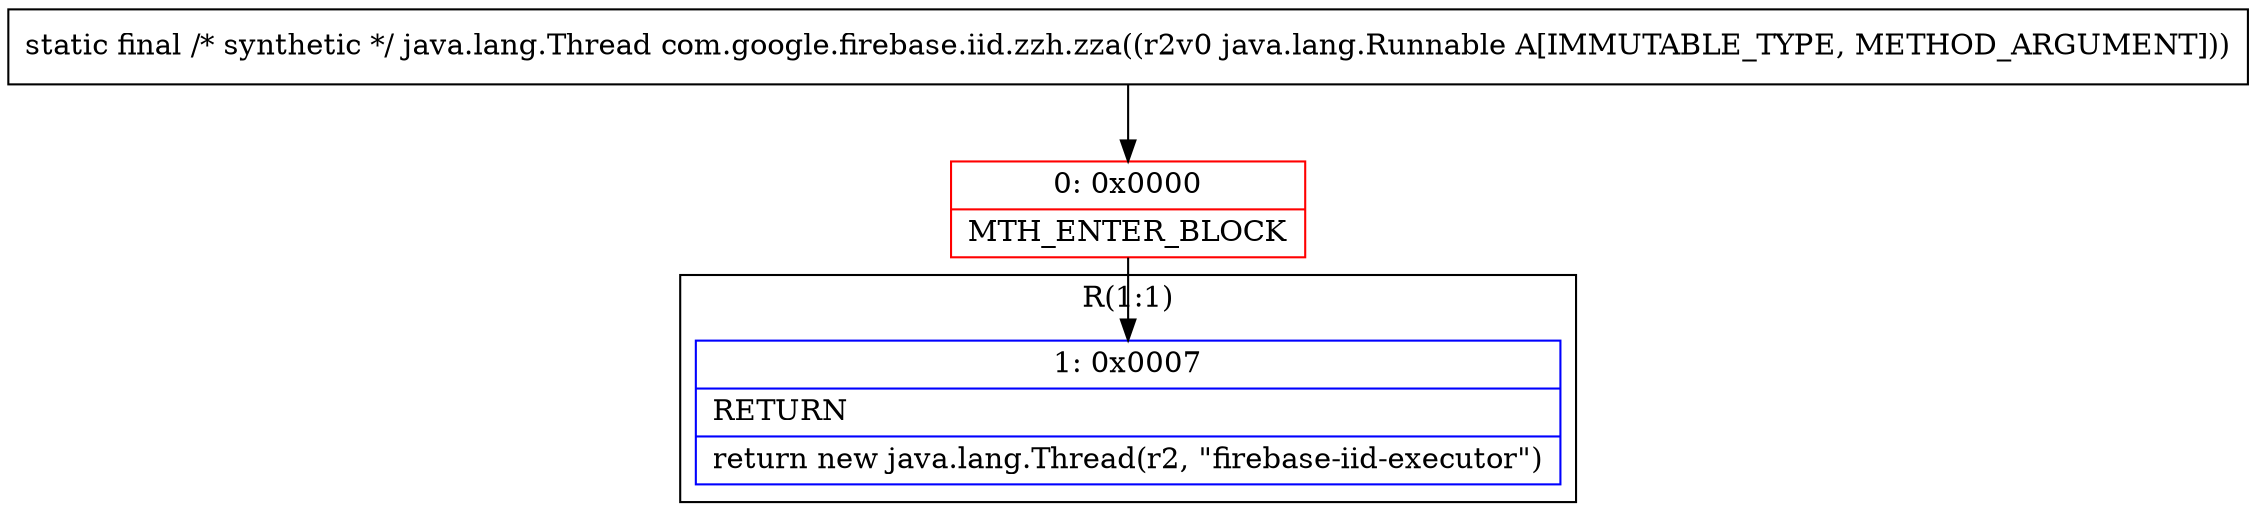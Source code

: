 digraph "CFG forcom.google.firebase.iid.zzh.zza(Ljava\/lang\/Runnable;)Ljava\/lang\/Thread;" {
subgraph cluster_Region_1250831729 {
label = "R(1:1)";
node [shape=record,color=blue];
Node_1 [shape=record,label="{1\:\ 0x0007|RETURN\l|return new java.lang.Thread(r2, \"firebase\-iid\-executor\")\l}"];
}
Node_0 [shape=record,color=red,label="{0\:\ 0x0000|MTH_ENTER_BLOCK\l}"];
MethodNode[shape=record,label="{static final \/* synthetic *\/ java.lang.Thread com.google.firebase.iid.zzh.zza((r2v0 java.lang.Runnable A[IMMUTABLE_TYPE, METHOD_ARGUMENT])) }"];
MethodNode -> Node_0;
Node_0 -> Node_1;
}

